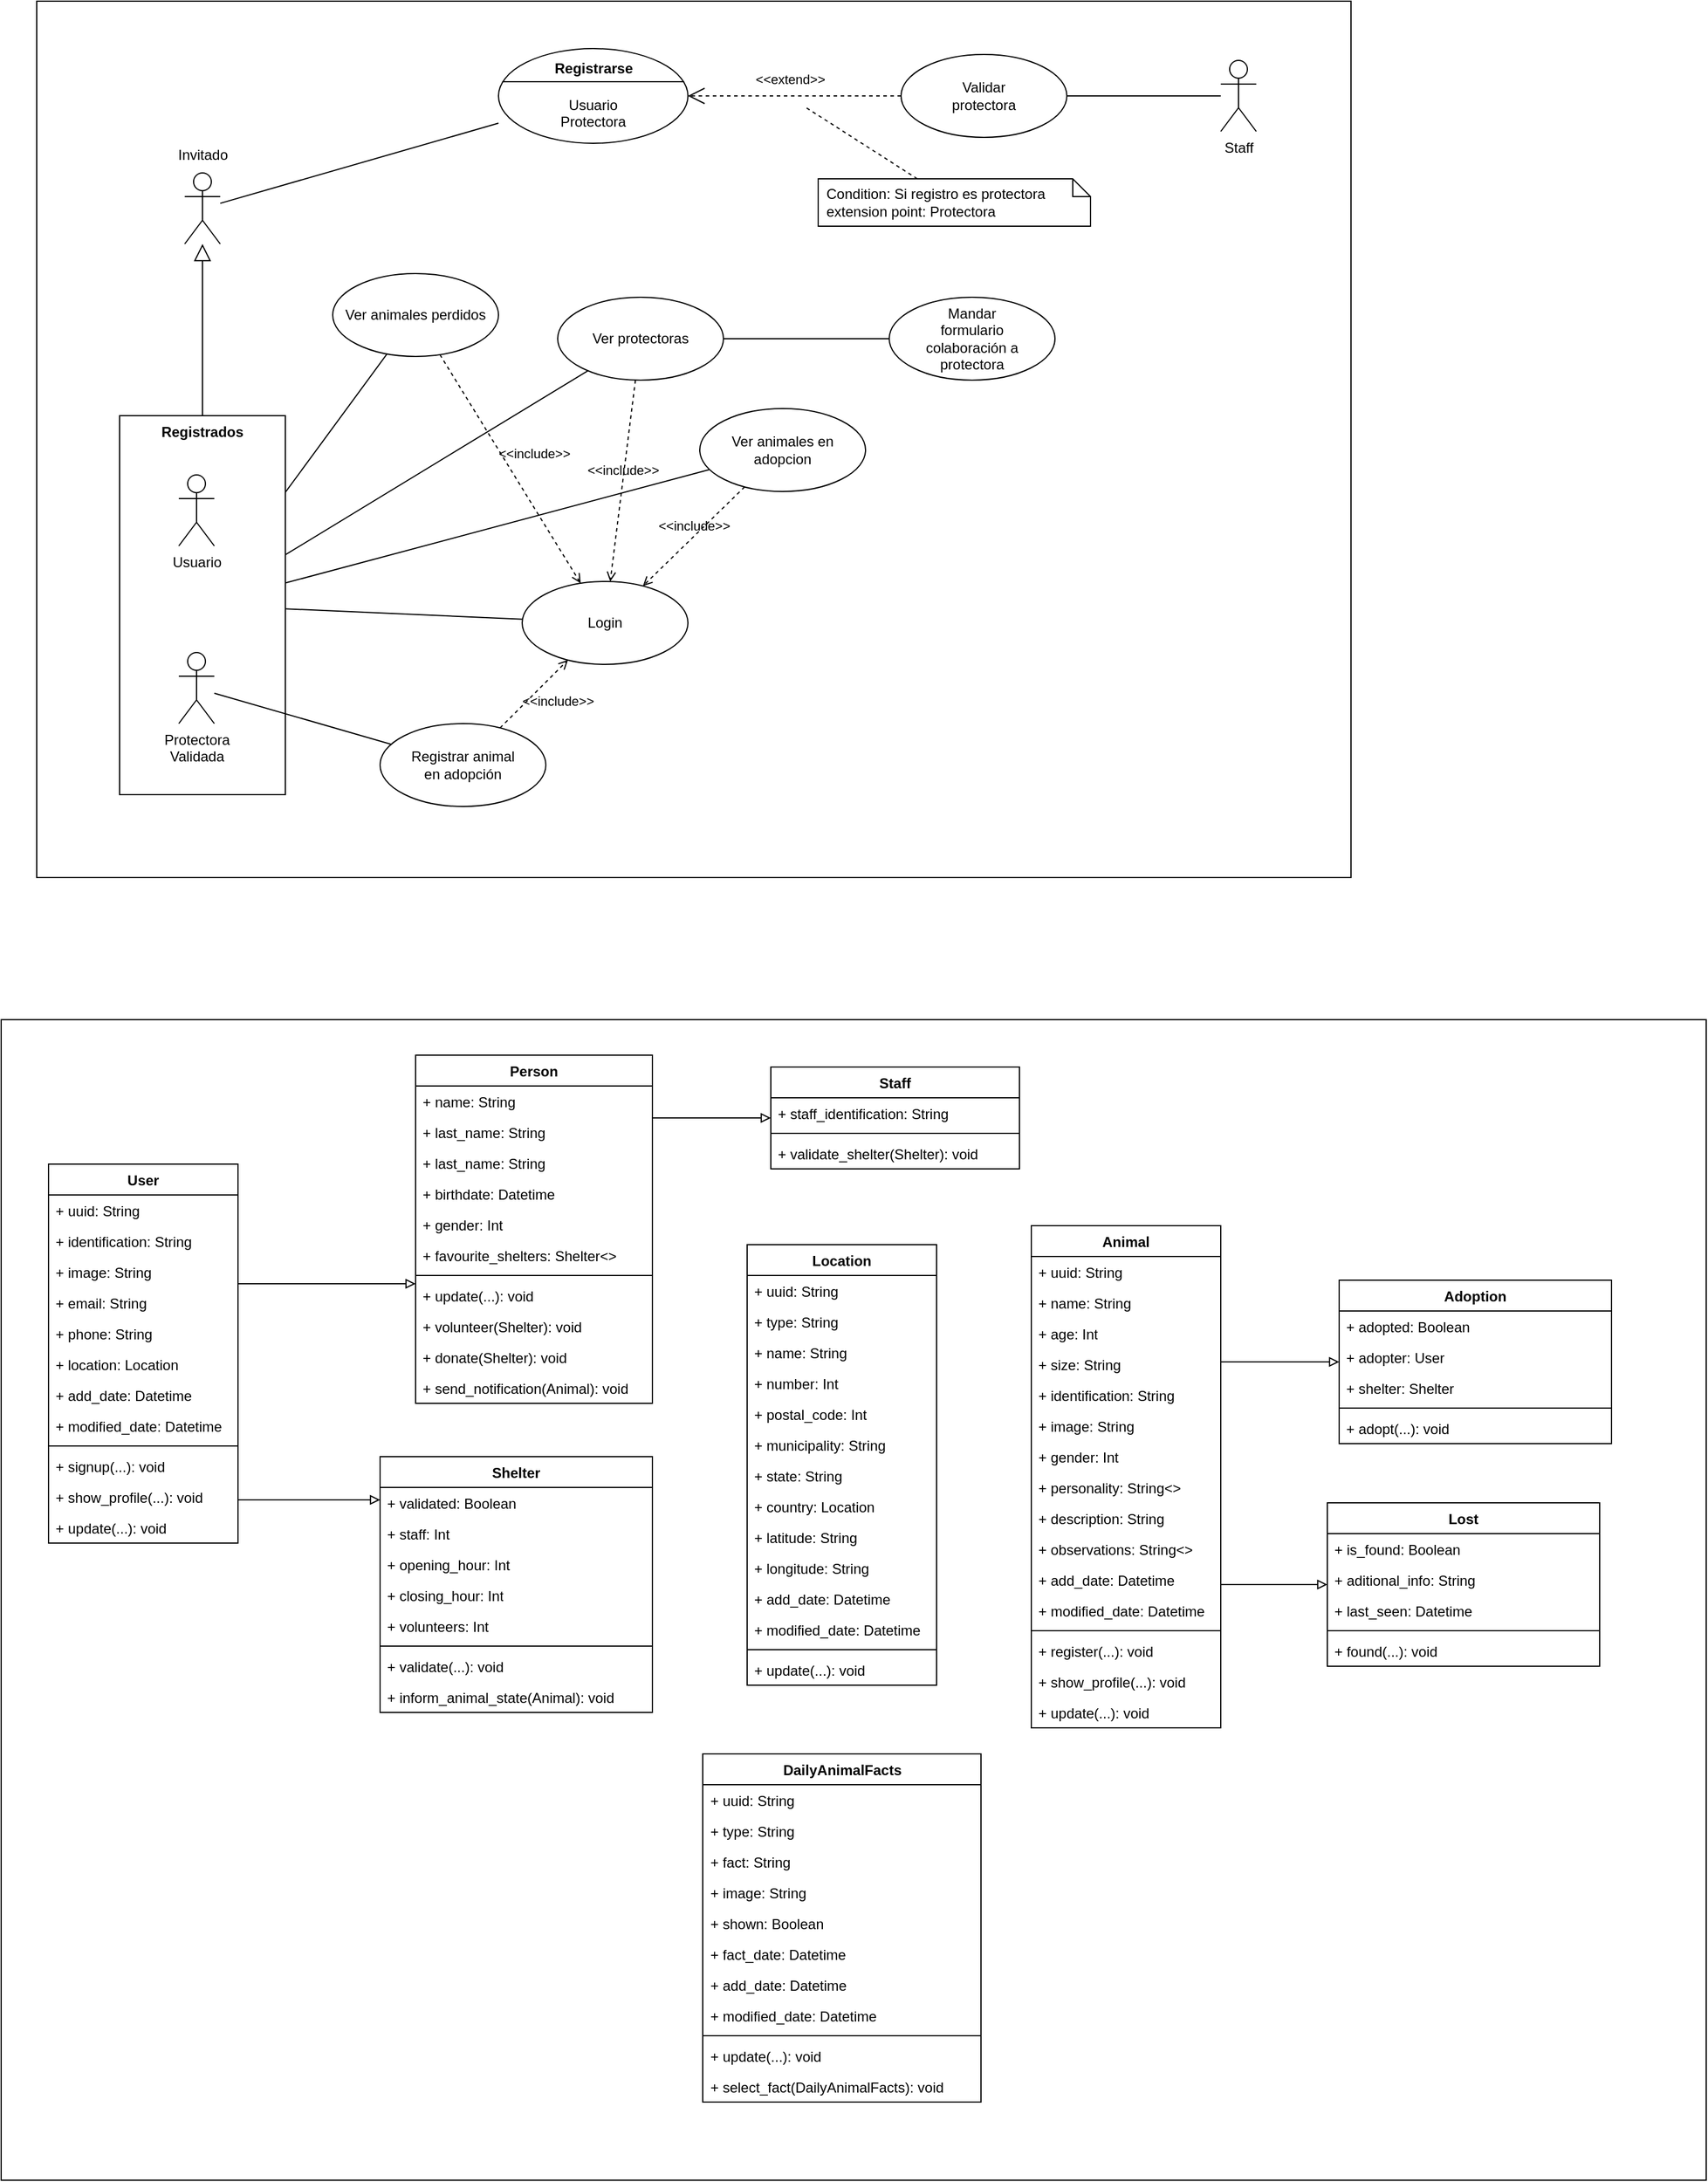 <mxfile version="24.0.0" type="device">
  <diagram name="Página-1" id="proA-QGNsvPLXwBLb34n">
    <mxGraphModel dx="3673" dy="2016" grid="1" gridSize="10" guides="1" tooltips="1" connect="1" arrows="1" fold="1" page="1" pageScale="1" pageWidth="827" pageHeight="1169" math="0" shadow="0">
      <root>
        <mxCell id="0" />
        <mxCell id="1" parent="0" />
        <mxCell id="-mkWGCg5FikNrqZLHXa9-4" value="" style="rounded=0;whiteSpace=wrap;html=1;" vertex="1" parent="1">
          <mxGeometry x="50" y="910" width="1440" height="980" as="geometry" />
        </mxCell>
        <mxCell id="-mkWGCg5FikNrqZLHXa9-1" value="" style="rounded=0;whiteSpace=wrap;html=1;" vertex="1" parent="1">
          <mxGeometry x="80" y="50" width="1110" height="740" as="geometry" />
        </mxCell>
        <mxCell id="r2QPJSlHGdGXuVaun9jG-79" value="" style="group" parent="1" vertex="1" connectable="0">
          <mxGeometry x="150" y="400" width="140" height="320" as="geometry" />
        </mxCell>
        <mxCell id="r2QPJSlHGdGXuVaun9jG-77" value="Registrados" style="shape=rect;html=1;verticalAlign=top;fontStyle=1;whiteSpace=wrap;align=center;" parent="r2QPJSlHGdGXuVaun9jG-79" vertex="1">
          <mxGeometry width="140" height="320" as="geometry" />
        </mxCell>
        <mxCell id="r2QPJSlHGdGXuVaun9jG-1" value="Usuario" style="shape=umlActor;verticalLabelPosition=bottom;verticalAlign=top;html=1;outlineConnect=0;" parent="r2QPJSlHGdGXuVaun9jG-79" vertex="1">
          <mxGeometry x="50" y="50" width="30" height="60" as="geometry" />
        </mxCell>
        <mxCell id="r2QPJSlHGdGXuVaun9jG-3" value="Protectora&lt;br&gt;Validada" style="shape=umlActor;verticalLabelPosition=bottom;verticalAlign=top;html=1;outlineConnect=0;" parent="r2QPJSlHGdGXuVaun9jG-79" vertex="1">
          <mxGeometry x="50" y="200" width="30" height="60" as="geometry" />
        </mxCell>
        <mxCell id="r2QPJSlHGdGXuVaun9jG-29" value="" style="edgeStyle=none;html=1;endArrow=none;verticalAlign=bottom;rounded=0;" parent="1" source="r2QPJSlHGdGXuVaun9jG-77" target="r2QPJSlHGdGXuVaun9jG-27" edge="1">
          <mxGeometry width="160" relative="1" as="geometry">
            <mxPoint x="210" y="300" as="sourcePoint" />
            <mxPoint x="370" y="300" as="targetPoint" />
          </mxGeometry>
        </mxCell>
        <mxCell id="r2QPJSlHGdGXuVaun9jG-44" value="Registrar animal &lt;br&gt;en adopción" style="ellipse;whiteSpace=wrap;html=1;" parent="1" vertex="1">
          <mxGeometry x="370" y="660" width="140" height="70" as="geometry" />
        </mxCell>
        <mxCell id="r2QPJSlHGdGXuVaun9jG-45" value="" style="edgeStyle=none;html=1;endArrow=none;verticalAlign=bottom;rounded=0;" parent="1" source="r2QPJSlHGdGXuVaun9jG-3" target="r2QPJSlHGdGXuVaun9jG-44" edge="1">
          <mxGeometry width="160" relative="1" as="geometry">
            <mxPoint x="190" y="810" as="sourcePoint" />
            <mxPoint x="350" y="810" as="targetPoint" />
          </mxGeometry>
        </mxCell>
        <mxCell id="r2QPJSlHGdGXuVaun9jG-51" value="Condition: Si registro es protectora&#xa;extension point: Protectora" style="shape=note;size=15;spacingLeft=5;align=left;whiteSpace=wrap;" parent="1" vertex="1">
          <mxGeometry x="740" y="200" width="230" height="40" as="geometry" />
        </mxCell>
        <mxCell id="r2QPJSlHGdGXuVaun9jG-52" value="&amp;lt;&amp;lt;extend&amp;gt;&amp;gt;" style="align=right;html=1;verticalAlign=bottom;rounded=0;labelBackgroundColor=none;endArrow=open;endSize=12;dashed=1;" parent="1" source="r2QPJSlHGdGXuVaun9jG-18" target="r2QPJSlHGdGXuVaun9jG-54" edge="1">
          <mxGeometry x="-0.294" y="-5" relative="1" as="geometry">
            <mxPoint x="600.0" y="445" as="targetPoint" />
            <mxPoint x="890" y="260" as="sourcePoint" />
            <mxPoint as="offset" />
          </mxGeometry>
        </mxCell>
        <mxCell id="r2QPJSlHGdGXuVaun9jG-53" value="" style="edgeStyle=none;html=1;endArrow=none;rounded=0;labelBackgroundColor=none;dashed=1;" parent="1" source="r2QPJSlHGdGXuVaun9jG-51" edge="1">
          <mxGeometry relative="1" as="geometry">
            <mxPoint x="730" y="140" as="targetPoint" />
            <mxPoint x="895" y="390" as="sourcePoint" />
          </mxGeometry>
        </mxCell>
        <mxCell id="r2QPJSlHGdGXuVaun9jG-54" value="&lt;br&gt;&lt;br&gt;Usuario&lt;br&gt;Protectora" style="html=1;shape=mxgraph.sysml.useCaseExtPt;whiteSpace=wrap;align=center;" parent="1" vertex="1">
          <mxGeometry x="470" y="90" width="160" height="80" as="geometry" />
        </mxCell>
        <mxCell id="r2QPJSlHGdGXuVaun9jG-55" value="Registrarse" style="resizable=0;html=1;verticalAlign=middle;align=center;labelBackgroundColor=none;fontStyle=1;" parent="r2QPJSlHGdGXuVaun9jG-54" connectable="0" vertex="1">
          <mxGeometry x="80" y="17" as="geometry" />
        </mxCell>
        <mxCell id="r2QPJSlHGdGXuVaun9jG-63" value="Login" style="ellipse;whiteSpace=wrap;html=1;" parent="1" vertex="1">
          <mxGeometry x="490" y="540" width="140" height="70" as="geometry" />
        </mxCell>
        <mxCell id="r2QPJSlHGdGXuVaun9jG-64" value="&amp;lt;&amp;lt;include&amp;gt;&amp;gt;" style="edgeStyle=none;html=1;endArrow=open;verticalAlign=bottom;dashed=1;labelBackgroundColor=none;rounded=0;" parent="1" source="r2QPJSlHGdGXuVaun9jG-27" target="r2QPJSlHGdGXuVaun9jG-63" edge="1">
          <mxGeometry x="0.055" y="20" width="160" relative="1" as="geometry">
            <mxPoint x="1030" y="350" as="sourcePoint" />
            <mxPoint x="1190" y="350" as="targetPoint" />
            <mxPoint y="1" as="offset" />
          </mxGeometry>
        </mxCell>
        <mxCell id="r2QPJSlHGdGXuVaun9jG-67" value="" style="edgeStyle=none;html=1;endArrow=none;verticalAlign=bottom;rounded=0;" parent="1" source="r2QPJSlHGdGXuVaun9jG-77" target="r2QPJSlHGdGXuVaun9jG-63" edge="1">
          <mxGeometry width="160" relative="1" as="geometry">
            <mxPoint x="820" y="450" as="sourcePoint" />
            <mxPoint x="980" y="450" as="targetPoint" />
          </mxGeometry>
        </mxCell>
        <mxCell id="r2QPJSlHGdGXuVaun9jG-69" value="&amp;lt;&amp;lt;include&amp;gt;&amp;gt;" style="edgeStyle=none;html=1;endArrow=open;verticalAlign=bottom;dashed=1;labelBackgroundColor=none;rounded=0;" parent="1" source="r2QPJSlHGdGXuVaun9jG-44" target="r2QPJSlHGdGXuVaun9jG-63" edge="1">
          <mxGeometry x="0.087" y="-25" width="160" relative="1" as="geometry">
            <mxPoint x="260" y="910" as="sourcePoint" />
            <mxPoint x="420" y="910" as="targetPoint" />
            <mxPoint as="offset" />
          </mxGeometry>
        </mxCell>
        <mxCell id="r2QPJSlHGdGXuVaun9jG-70" value="" style="group" parent="1" vertex="1" connectable="0">
          <mxGeometry x="810" y="95" width="300" height="70" as="geometry" />
        </mxCell>
        <mxCell id="r2QPJSlHGdGXuVaun9jG-15" value="Staff" style="shape=umlActor;verticalLabelPosition=bottom;verticalAlign=top;html=1;outlineConnect=0;" parent="r2QPJSlHGdGXuVaun9jG-70" vertex="1">
          <mxGeometry x="270" y="5" width="30" height="60" as="geometry" />
        </mxCell>
        <mxCell id="r2QPJSlHGdGXuVaun9jG-18" value="Validar&lt;br&gt;protectora" style="ellipse;whiteSpace=wrap;html=1;" parent="r2QPJSlHGdGXuVaun9jG-70" vertex="1">
          <mxGeometry width="140" height="70" as="geometry" />
        </mxCell>
        <mxCell id="r2QPJSlHGdGXuVaun9jG-22" value="" style="edgeStyle=none;html=1;endArrow=none;verticalAlign=bottom;rounded=0;" parent="r2QPJSlHGdGXuVaun9jG-70" source="r2QPJSlHGdGXuVaun9jG-18" target="r2QPJSlHGdGXuVaun9jG-15" edge="1">
          <mxGeometry width="160" relative="1" as="geometry">
            <mxPoint x="30" y="-45" as="sourcePoint" />
            <mxPoint x="190" y="-45" as="targetPoint" />
          </mxGeometry>
        </mxCell>
        <mxCell id="r2QPJSlHGdGXuVaun9jG-72" value="" style="edgeStyle=none;html=1;endArrow=none;verticalAlign=bottom;rounded=0;" parent="1" source="r2QPJSlHGdGXuVaun9jG-71" target="r2QPJSlHGdGXuVaun9jG-54" edge="1">
          <mxGeometry width="160" relative="1" as="geometry">
            <mxPoint x="260" y="120" as="sourcePoint" />
            <mxPoint x="260" y="250" as="targetPoint" />
          </mxGeometry>
        </mxCell>
        <mxCell id="r2QPJSlHGdGXuVaun9jG-80" value="" style="edgeStyle=none;html=1;endArrow=block;endFill=0;endSize=12;verticalAlign=bottom;rounded=0;" parent="1" source="r2QPJSlHGdGXuVaun9jG-77" target="r2QPJSlHGdGXuVaun9jG-71" edge="1">
          <mxGeometry width="160" relative="1" as="geometry">
            <mxPoint x="190" y="320" as="sourcePoint" />
            <mxPoint x="350" y="320" as="targetPoint" />
          </mxGeometry>
        </mxCell>
        <mxCell id="r2QPJSlHGdGXuVaun9jG-82" value="" style="group" parent="1" vertex="1" connectable="0">
          <mxGeometry x="185" y="165" width="70" height="90" as="geometry" />
        </mxCell>
        <mxCell id="r2QPJSlHGdGXuVaun9jG-71" value="" style="shape=umlActor;html=1;verticalLabelPosition=bottom;verticalAlign=top;align=center;" parent="r2QPJSlHGdGXuVaun9jG-82" vertex="1">
          <mxGeometry x="20" y="30" width="30" height="60" as="geometry" />
        </mxCell>
        <mxCell id="r2QPJSlHGdGXuVaun9jG-81" value="Invitado" style="text;html=1;align=center;verticalAlign=middle;resizable=0;points=[];autosize=1;strokeColor=none;fillColor=none;" parent="r2QPJSlHGdGXuVaun9jG-82" vertex="1">
          <mxGeometry width="70" height="30" as="geometry" />
        </mxCell>
        <mxCell id="yjdjMbSX4ZFnnPkQLSjd-1" value="User" style="swimlane;fontStyle=1;align=center;verticalAlign=top;childLayout=stackLayout;horizontal=1;startSize=26;horizontalStack=0;resizeParent=1;resizeParentMax=0;resizeLast=0;collapsible=1;marginBottom=0;whiteSpace=wrap;html=1;" parent="1" vertex="1">
          <mxGeometry x="90" y="1032" width="160" height="320" as="geometry" />
        </mxCell>
        <mxCell id="yjdjMbSX4ZFnnPkQLSjd-83" value="+ uuid: String" style="text;strokeColor=none;fillColor=none;align=left;verticalAlign=top;spacingLeft=4;spacingRight=4;overflow=hidden;rotatable=0;points=[[0,0.5],[1,0.5]];portConstraint=eastwest;whiteSpace=wrap;html=1;" parent="yjdjMbSX4ZFnnPkQLSjd-1" vertex="1">
          <mxGeometry y="26" width="160" height="26" as="geometry" />
        </mxCell>
        <mxCell id="yjdjMbSX4ZFnnPkQLSjd-30" value="+ identification: String" style="text;strokeColor=none;fillColor=none;align=left;verticalAlign=top;spacingLeft=4;spacingRight=4;overflow=hidden;rotatable=0;points=[[0,0.5],[1,0.5]];portConstraint=eastwest;whiteSpace=wrap;html=1;" parent="yjdjMbSX4ZFnnPkQLSjd-1" vertex="1">
          <mxGeometry y="52" width="160" height="26" as="geometry" />
        </mxCell>
        <mxCell id="yjdjMbSX4ZFnnPkQLSjd-31" value="+ image: String" style="text;strokeColor=none;fillColor=none;align=left;verticalAlign=top;spacingLeft=4;spacingRight=4;overflow=hidden;rotatable=0;points=[[0,0.5],[1,0.5]];portConstraint=eastwest;whiteSpace=wrap;html=1;" parent="yjdjMbSX4ZFnnPkQLSjd-1" vertex="1">
          <mxGeometry y="78" width="160" height="26" as="geometry" />
        </mxCell>
        <mxCell id="yjdjMbSX4ZFnnPkQLSjd-12" value="+ email: String" style="text;strokeColor=none;fillColor=none;align=left;verticalAlign=top;spacingLeft=4;spacingRight=4;overflow=hidden;rotatable=0;points=[[0,0.5],[1,0.5]];portConstraint=eastwest;whiteSpace=wrap;html=1;" parent="yjdjMbSX4ZFnnPkQLSjd-1" vertex="1">
          <mxGeometry y="104" width="160" height="26" as="geometry" />
        </mxCell>
        <mxCell id="yjdjMbSX4ZFnnPkQLSjd-14" value="+ phone: String" style="text;strokeColor=none;fillColor=none;align=left;verticalAlign=top;spacingLeft=4;spacingRight=4;overflow=hidden;rotatable=0;points=[[0,0.5],[1,0.5]];portConstraint=eastwest;whiteSpace=wrap;html=1;" parent="yjdjMbSX4ZFnnPkQLSjd-1" vertex="1">
          <mxGeometry y="130" width="160" height="26" as="geometry" />
        </mxCell>
        <mxCell id="yjdjMbSX4ZFnnPkQLSjd-66" value="+ location: Location" style="text;strokeColor=none;fillColor=none;align=left;verticalAlign=top;spacingLeft=4;spacingRight=4;overflow=hidden;rotatable=0;points=[[0,0.5],[1,0.5]];portConstraint=eastwest;whiteSpace=wrap;html=1;" parent="yjdjMbSX4ZFnnPkQLSjd-1" vertex="1">
          <mxGeometry y="156" width="160" height="26" as="geometry" />
        </mxCell>
        <mxCell id="yjdjMbSX4ZFnnPkQLSjd-2" value="+ add_date: Datetime" style="text;strokeColor=none;fillColor=none;align=left;verticalAlign=top;spacingLeft=4;spacingRight=4;overflow=hidden;rotatable=0;points=[[0,0.5],[1,0.5]];portConstraint=eastwest;whiteSpace=wrap;html=1;" parent="yjdjMbSX4ZFnnPkQLSjd-1" vertex="1">
          <mxGeometry y="182" width="160" height="26" as="geometry" />
        </mxCell>
        <mxCell id="yjdjMbSX4ZFnnPkQLSjd-9" value="+ modified_date: Datetime" style="text;strokeColor=none;fillColor=none;align=left;verticalAlign=top;spacingLeft=4;spacingRight=4;overflow=hidden;rotatable=0;points=[[0,0.5],[1,0.5]];portConstraint=eastwest;whiteSpace=wrap;html=1;" parent="yjdjMbSX4ZFnnPkQLSjd-1" vertex="1">
          <mxGeometry y="208" width="160" height="26" as="geometry" />
        </mxCell>
        <mxCell id="yjdjMbSX4ZFnnPkQLSjd-3" value="" style="line;strokeWidth=1;fillColor=none;align=left;verticalAlign=middle;spacingTop=-1;spacingLeft=3;spacingRight=3;rotatable=0;labelPosition=right;points=[];portConstraint=eastwest;strokeColor=inherit;" parent="yjdjMbSX4ZFnnPkQLSjd-1" vertex="1">
          <mxGeometry y="234" width="160" height="8" as="geometry" />
        </mxCell>
        <mxCell id="yjdjMbSX4ZFnnPkQLSjd-16" value="+ signup(...): void" style="text;strokeColor=none;fillColor=none;align=left;verticalAlign=top;spacingLeft=4;spacingRight=4;overflow=hidden;rotatable=0;points=[[0,0.5],[1,0.5]];portConstraint=eastwest;whiteSpace=wrap;html=1;" parent="yjdjMbSX4ZFnnPkQLSjd-1" vertex="1">
          <mxGeometry y="242" width="160" height="26" as="geometry" />
        </mxCell>
        <mxCell id="1jqFSsyN733K43xdy-4M-55" value="+ show_profile(...): void" style="text;strokeColor=none;fillColor=none;align=left;verticalAlign=top;spacingLeft=4;spacingRight=4;overflow=hidden;rotatable=0;points=[[0,0.5],[1,0.5]];portConstraint=eastwest;whiteSpace=wrap;html=1;" parent="yjdjMbSX4ZFnnPkQLSjd-1" vertex="1">
          <mxGeometry y="268" width="160" height="26" as="geometry" />
        </mxCell>
        <mxCell id="yjdjMbSX4ZFnnPkQLSjd-4" value="+ update(...): void" style="text;strokeColor=none;fillColor=none;align=left;verticalAlign=top;spacingLeft=4;spacingRight=4;overflow=hidden;rotatable=0;points=[[0,0.5],[1,0.5]];portConstraint=eastwest;whiteSpace=wrap;html=1;" parent="yjdjMbSX4ZFnnPkQLSjd-1" vertex="1">
          <mxGeometry y="294" width="160" height="26" as="geometry" />
        </mxCell>
        <mxCell id="yjdjMbSX4ZFnnPkQLSjd-17" value="Shelter" style="swimlane;fontStyle=1;align=center;verticalAlign=top;childLayout=stackLayout;horizontal=1;startSize=26;horizontalStack=0;resizeParent=1;resizeParentMax=0;resizeLast=0;collapsible=1;marginBottom=0;whiteSpace=wrap;html=1;" parent="1" vertex="1">
          <mxGeometry x="370" y="1279" width="230" height="216" as="geometry" />
        </mxCell>
        <mxCell id="yjdjMbSX4ZFnnPkQLSjd-105" value="+ validated: Boolean" style="text;strokeColor=none;fillColor=none;align=left;verticalAlign=top;spacingLeft=4;spacingRight=4;overflow=hidden;rotatable=0;points=[[0,0.5],[1,0.5]];portConstraint=eastwest;whiteSpace=wrap;html=1;" parent="yjdjMbSX4ZFnnPkQLSjd-17" vertex="1">
          <mxGeometry y="26" width="230" height="26" as="geometry" />
        </mxCell>
        <mxCell id="yjdjMbSX4ZFnnPkQLSjd-108" value="+ staff: Int" style="text;strokeColor=none;fillColor=none;align=left;verticalAlign=top;spacingLeft=4;spacingRight=4;overflow=hidden;rotatable=0;points=[[0,0.5],[1,0.5]];portConstraint=eastwest;whiteSpace=wrap;html=1;" parent="yjdjMbSX4ZFnnPkQLSjd-17" vertex="1">
          <mxGeometry y="52" width="230" height="26" as="geometry" />
        </mxCell>
        <mxCell id="1jqFSsyN733K43xdy-4M-31" value="+ opening_hour: Int" style="text;strokeColor=none;fillColor=none;align=left;verticalAlign=top;spacingLeft=4;spacingRight=4;overflow=hidden;rotatable=0;points=[[0,0.5],[1,0.5]];portConstraint=eastwest;whiteSpace=wrap;html=1;" parent="yjdjMbSX4ZFnnPkQLSjd-17" vertex="1">
          <mxGeometry y="78" width="230" height="26" as="geometry" />
        </mxCell>
        <mxCell id="1jqFSsyN733K43xdy-4M-32" value="+ closing_hour: Int" style="text;strokeColor=none;fillColor=none;align=left;verticalAlign=top;spacingLeft=4;spacingRight=4;overflow=hidden;rotatable=0;points=[[0,0.5],[1,0.5]];portConstraint=eastwest;whiteSpace=wrap;html=1;" parent="yjdjMbSX4ZFnnPkQLSjd-17" vertex="1">
          <mxGeometry y="104" width="230" height="26" as="geometry" />
        </mxCell>
        <mxCell id="yjdjMbSX4ZFnnPkQLSjd-19" value="+ volunteers: Int" style="text;strokeColor=none;fillColor=none;align=left;verticalAlign=top;spacingLeft=4;spacingRight=4;overflow=hidden;rotatable=0;points=[[0,0.5],[1,0.5]];portConstraint=eastwest;whiteSpace=wrap;html=1;" parent="yjdjMbSX4ZFnnPkQLSjd-17" vertex="1">
          <mxGeometry y="130" width="230" height="26" as="geometry" />
        </mxCell>
        <mxCell id="yjdjMbSX4ZFnnPkQLSjd-26" value="" style="line;strokeWidth=1;fillColor=none;align=left;verticalAlign=middle;spacingTop=-1;spacingLeft=3;spacingRight=3;rotatable=0;labelPosition=right;points=[];portConstraint=eastwest;strokeColor=inherit;" parent="yjdjMbSX4ZFnnPkQLSjd-17" vertex="1">
          <mxGeometry y="156" width="230" height="8" as="geometry" />
        </mxCell>
        <mxCell id="yjdjMbSX4ZFnnPkQLSjd-27" value="+ validate(...): void" style="text;strokeColor=none;fillColor=none;align=left;verticalAlign=top;spacingLeft=4;spacingRight=4;overflow=hidden;rotatable=0;points=[[0,0.5],[1,0.5]];portConstraint=eastwest;whiteSpace=wrap;html=1;" parent="yjdjMbSX4ZFnnPkQLSjd-17" vertex="1">
          <mxGeometry y="164" width="230" height="26" as="geometry" />
        </mxCell>
        <mxCell id="yjdjMbSX4ZFnnPkQLSjd-110" value="+ inform_animal_state(Animal): void" style="text;strokeColor=none;fillColor=none;align=left;verticalAlign=top;spacingLeft=4;spacingRight=4;overflow=hidden;rotatable=0;points=[[0,0.5],[1,0.5]];portConstraint=eastwest;whiteSpace=wrap;html=1;" parent="yjdjMbSX4ZFnnPkQLSjd-17" vertex="1">
          <mxGeometry y="190" width="230" height="26" as="geometry" />
        </mxCell>
        <mxCell id="yjdjMbSX4ZFnnPkQLSjd-32" value="" style="endArrow=block;html=1;endFill=0;edgeStyle=elbowEdgeStyle;elbow=vertical;rounded=0;" parent="1" source="yjdjMbSX4ZFnnPkQLSjd-1" target="yjdjMbSX4ZFnnPkQLSjd-17" edge="1">
          <mxGeometry width="160" relative="1" as="geometry">
            <mxPoint x="270" y="1199.58" as="sourcePoint" />
            <mxPoint x="430" y="1199.58" as="targetPoint" />
          </mxGeometry>
        </mxCell>
        <mxCell id="yjdjMbSX4ZFnnPkQLSjd-33" value="Staff" style="swimlane;fontStyle=1;align=center;verticalAlign=top;childLayout=stackLayout;horizontal=1;startSize=26;horizontalStack=0;resizeParent=1;resizeParentMax=0;resizeLast=0;collapsible=1;marginBottom=0;whiteSpace=wrap;html=1;" parent="1" vertex="1">
          <mxGeometry x="700" y="950" width="210" height="86" as="geometry" />
        </mxCell>
        <mxCell id="yjdjMbSX4ZFnnPkQLSjd-35" value="+ staff_identification: String" style="text;strokeColor=none;fillColor=none;align=left;verticalAlign=top;spacingLeft=4;spacingRight=4;overflow=hidden;rotatable=0;points=[[0,0.5],[1,0.5]];portConstraint=eastwest;whiteSpace=wrap;html=1;" parent="yjdjMbSX4ZFnnPkQLSjd-33" vertex="1">
          <mxGeometry y="26" width="210" height="26" as="geometry" />
        </mxCell>
        <mxCell id="yjdjMbSX4ZFnnPkQLSjd-44" value="" style="line;strokeWidth=1;fillColor=none;align=left;verticalAlign=middle;spacingTop=-1;spacingLeft=3;spacingRight=3;rotatable=0;labelPosition=right;points=[];portConstraint=eastwest;strokeColor=inherit;" parent="yjdjMbSX4ZFnnPkQLSjd-33" vertex="1">
          <mxGeometry y="52" width="210" height="8" as="geometry" />
        </mxCell>
        <mxCell id="yjdjMbSX4ZFnnPkQLSjd-45" value="+ validate_shelter&lt;span style=&quot;background-color: initial;&quot;&gt;(Shelter): void&lt;/span&gt;" style="text;strokeColor=none;fillColor=none;align=left;verticalAlign=top;spacingLeft=4;spacingRight=4;overflow=hidden;rotatable=0;points=[[0,0.5],[1,0.5]];portConstraint=eastwest;whiteSpace=wrap;html=1;" parent="yjdjMbSX4ZFnnPkQLSjd-33" vertex="1">
          <mxGeometry y="60" width="210" height="26" as="geometry" />
        </mxCell>
        <mxCell id="yjdjMbSX4ZFnnPkQLSjd-48" value="Animal" style="swimlane;fontStyle=1;align=center;verticalAlign=top;childLayout=stackLayout;horizontal=1;startSize=26;horizontalStack=0;resizeParent=1;resizeParentMax=0;resizeLast=0;collapsible=1;marginBottom=0;whiteSpace=wrap;html=1;" parent="1" vertex="1">
          <mxGeometry x="920" y="1084" width="160" height="424" as="geometry" />
        </mxCell>
        <mxCell id="yjdjMbSX4ZFnnPkQLSjd-84" value="+ uuid: String" style="text;strokeColor=none;fillColor=none;align=left;verticalAlign=top;spacingLeft=4;spacingRight=4;overflow=hidden;rotatable=0;points=[[0,0.5],[1,0.5]];portConstraint=eastwest;whiteSpace=wrap;html=1;" parent="yjdjMbSX4ZFnnPkQLSjd-48" vertex="1">
          <mxGeometry y="26" width="160" height="26" as="geometry" />
        </mxCell>
        <mxCell id="yjdjMbSX4ZFnnPkQLSjd-49" value="+ name: String" style="text;strokeColor=none;fillColor=none;align=left;verticalAlign=top;spacingLeft=4;spacingRight=4;overflow=hidden;rotatable=0;points=[[0,0.5],[1,0.5]];portConstraint=eastwest;whiteSpace=wrap;html=1;" parent="yjdjMbSX4ZFnnPkQLSjd-48" vertex="1">
          <mxGeometry y="52" width="160" height="26" as="geometry" />
        </mxCell>
        <mxCell id="1jqFSsyN733K43xdy-4M-14" value="+ age: Int" style="text;strokeColor=none;fillColor=none;align=left;verticalAlign=top;spacingLeft=4;spacingRight=4;overflow=hidden;rotatable=0;points=[[0,0.5],[1,0.5]];portConstraint=eastwest;whiteSpace=wrap;html=1;" parent="yjdjMbSX4ZFnnPkQLSjd-48" vertex="1">
          <mxGeometry y="78" width="160" height="26" as="geometry" />
        </mxCell>
        <mxCell id="1jqFSsyN733K43xdy-4M-23" value="+ size: String" style="text;strokeColor=none;fillColor=none;align=left;verticalAlign=top;spacingLeft=4;spacingRight=4;overflow=hidden;rotatable=0;points=[[0,0.5],[1,0.5]];portConstraint=eastwest;whiteSpace=wrap;html=1;" parent="yjdjMbSX4ZFnnPkQLSjd-48" vertex="1">
          <mxGeometry y="104" width="160" height="26" as="geometry" />
        </mxCell>
        <mxCell id="yjdjMbSX4ZFnnPkQLSjd-51" value="+ identification: String" style="text;strokeColor=none;fillColor=none;align=left;verticalAlign=top;spacingLeft=4;spacingRight=4;overflow=hidden;rotatable=0;points=[[0,0.5],[1,0.5]];portConstraint=eastwest;whiteSpace=wrap;html=1;" parent="yjdjMbSX4ZFnnPkQLSjd-48" vertex="1">
          <mxGeometry y="130" width="160" height="26" as="geometry" />
        </mxCell>
        <mxCell id="yjdjMbSX4ZFnnPkQLSjd-52" value="+ image: String" style="text;strokeColor=none;fillColor=none;align=left;verticalAlign=top;spacingLeft=4;spacingRight=4;overflow=hidden;rotatable=0;points=[[0,0.5],[1,0.5]];portConstraint=eastwest;whiteSpace=wrap;html=1;" parent="yjdjMbSX4ZFnnPkQLSjd-48" vertex="1">
          <mxGeometry y="156" width="160" height="26" as="geometry" />
        </mxCell>
        <mxCell id="yjdjMbSX4ZFnnPkQLSjd-56" value="+ gender: Int" style="text;strokeColor=none;fillColor=none;align=left;verticalAlign=top;spacingLeft=4;spacingRight=4;overflow=hidden;rotatable=0;points=[[0,0.5],[1,0.5]];portConstraint=eastwest;whiteSpace=wrap;html=1;" parent="yjdjMbSX4ZFnnPkQLSjd-48" vertex="1">
          <mxGeometry y="182" width="160" height="26" as="geometry" />
        </mxCell>
        <mxCell id="1jqFSsyN733K43xdy-4M-2" value="+ personality: String&amp;lt;&amp;gt;" style="text;strokeColor=none;fillColor=none;align=left;verticalAlign=top;spacingLeft=4;spacingRight=4;overflow=hidden;rotatable=0;points=[[0,0.5],[1,0.5]];portConstraint=eastwest;whiteSpace=wrap;html=1;" parent="yjdjMbSX4ZFnnPkQLSjd-48" vertex="1">
          <mxGeometry y="208" width="160" height="26" as="geometry" />
        </mxCell>
        <mxCell id="1jqFSsyN733K43xdy-4M-25" value="+ description: String" style="text;strokeColor=none;fillColor=none;align=left;verticalAlign=top;spacingLeft=4;spacingRight=4;overflow=hidden;rotatable=0;points=[[0,0.5],[1,0.5]];portConstraint=eastwest;whiteSpace=wrap;html=1;" parent="yjdjMbSX4ZFnnPkQLSjd-48" vertex="1">
          <mxGeometry y="234" width="160" height="26" as="geometry" />
        </mxCell>
        <mxCell id="1jqFSsyN733K43xdy-4M-3" value="+ observations: String&amp;lt;&amp;gt;" style="text;strokeColor=none;fillColor=none;align=left;verticalAlign=top;spacingLeft=4;spacingRight=4;overflow=hidden;rotatable=0;points=[[0,0.5],[1,0.5]];portConstraint=eastwest;whiteSpace=wrap;html=1;" parent="yjdjMbSX4ZFnnPkQLSjd-48" vertex="1">
          <mxGeometry y="260" width="160" height="26" as="geometry" />
        </mxCell>
        <mxCell id="yjdjMbSX4ZFnnPkQLSjd-57" value="+ add_date: Datetime" style="text;strokeColor=none;fillColor=none;align=left;verticalAlign=top;spacingLeft=4;spacingRight=4;overflow=hidden;rotatable=0;points=[[0,0.5],[1,0.5]];portConstraint=eastwest;whiteSpace=wrap;html=1;" parent="yjdjMbSX4ZFnnPkQLSjd-48" vertex="1">
          <mxGeometry y="286" width="160" height="26" as="geometry" />
        </mxCell>
        <mxCell id="yjdjMbSX4ZFnnPkQLSjd-58" value="+ modified_date: Datetime" style="text;strokeColor=none;fillColor=none;align=left;verticalAlign=top;spacingLeft=4;spacingRight=4;overflow=hidden;rotatable=0;points=[[0,0.5],[1,0.5]];portConstraint=eastwest;whiteSpace=wrap;html=1;" parent="yjdjMbSX4ZFnnPkQLSjd-48" vertex="1">
          <mxGeometry y="312" width="160" height="26" as="geometry" />
        </mxCell>
        <mxCell id="yjdjMbSX4ZFnnPkQLSjd-59" value="" style="line;strokeWidth=1;fillColor=none;align=left;verticalAlign=middle;spacingTop=-1;spacingLeft=3;spacingRight=3;rotatable=0;labelPosition=right;points=[];portConstraint=eastwest;strokeColor=inherit;" parent="yjdjMbSX4ZFnnPkQLSjd-48" vertex="1">
          <mxGeometry y="338" width="160" height="8" as="geometry" />
        </mxCell>
        <mxCell id="yjdjMbSX4ZFnnPkQLSjd-61" value="+ register(...): void" style="text;strokeColor=none;fillColor=none;align=left;verticalAlign=top;spacingLeft=4;spacingRight=4;overflow=hidden;rotatable=0;points=[[0,0.5],[1,0.5]];portConstraint=eastwest;whiteSpace=wrap;html=1;" parent="yjdjMbSX4ZFnnPkQLSjd-48" vertex="1">
          <mxGeometry y="346" width="160" height="26" as="geometry" />
        </mxCell>
        <mxCell id="1jqFSsyN733K43xdy-4M-56" value="+ show_profile(...): void" style="text;strokeColor=none;fillColor=none;align=left;verticalAlign=top;spacingLeft=4;spacingRight=4;overflow=hidden;rotatable=0;points=[[0,0.5],[1,0.5]];portConstraint=eastwest;whiteSpace=wrap;html=1;" parent="yjdjMbSX4ZFnnPkQLSjd-48" vertex="1">
          <mxGeometry y="372" width="160" height="26" as="geometry" />
        </mxCell>
        <mxCell id="1jqFSsyN733K43xdy-4M-27" value="+ update(...): void" style="text;strokeColor=none;fillColor=none;align=left;verticalAlign=top;spacingLeft=4;spacingRight=4;overflow=hidden;rotatable=0;points=[[0,0.5],[1,0.5]];portConstraint=eastwest;whiteSpace=wrap;html=1;" parent="yjdjMbSX4ZFnnPkQLSjd-48" vertex="1">
          <mxGeometry y="398" width="160" height="26" as="geometry" />
        </mxCell>
        <mxCell id="yjdjMbSX4ZFnnPkQLSjd-67" value="Location" style="swimlane;fontStyle=1;align=center;verticalAlign=top;childLayout=stackLayout;horizontal=1;startSize=26;horizontalStack=0;resizeParent=1;resizeParentMax=0;resizeLast=0;collapsible=1;marginBottom=0;whiteSpace=wrap;html=1;" parent="1" vertex="1">
          <mxGeometry x="680" y="1100" width="160" height="372" as="geometry" />
        </mxCell>
        <mxCell id="yjdjMbSX4ZFnnPkQLSjd-82" value="+ uuid: String" style="text;strokeColor=none;fillColor=none;align=left;verticalAlign=top;spacingLeft=4;spacingRight=4;overflow=hidden;rotatable=0;points=[[0,0.5],[1,0.5]];portConstraint=eastwest;whiteSpace=wrap;html=1;" parent="yjdjMbSX4ZFnnPkQLSjd-67" vertex="1">
          <mxGeometry y="26" width="160" height="26" as="geometry" />
        </mxCell>
        <mxCell id="yjdjMbSX4ZFnnPkQLSjd-68" value="+ type: String" style="text;strokeColor=none;fillColor=none;align=left;verticalAlign=top;spacingLeft=4;spacingRight=4;overflow=hidden;rotatable=0;points=[[0,0.5],[1,0.5]];portConstraint=eastwest;whiteSpace=wrap;html=1;" parent="yjdjMbSX4ZFnnPkQLSjd-67" vertex="1">
          <mxGeometry y="52" width="160" height="26" as="geometry" />
        </mxCell>
        <mxCell id="yjdjMbSX4ZFnnPkQLSjd-69" value="+ name: String" style="text;strokeColor=none;fillColor=none;align=left;verticalAlign=top;spacingLeft=4;spacingRight=4;overflow=hidden;rotatable=0;points=[[0,0.5],[1,0.5]];portConstraint=eastwest;whiteSpace=wrap;html=1;" parent="yjdjMbSX4ZFnnPkQLSjd-67" vertex="1">
          <mxGeometry y="78" width="160" height="26" as="geometry" />
        </mxCell>
        <mxCell id="yjdjMbSX4ZFnnPkQLSjd-70" value="+ number: Int" style="text;strokeColor=none;fillColor=none;align=left;verticalAlign=top;spacingLeft=4;spacingRight=4;overflow=hidden;rotatable=0;points=[[0,0.5],[1,0.5]];portConstraint=eastwest;whiteSpace=wrap;html=1;" parent="yjdjMbSX4ZFnnPkQLSjd-67" vertex="1">
          <mxGeometry y="104" width="160" height="26" as="geometry" />
        </mxCell>
        <mxCell id="yjdjMbSX4ZFnnPkQLSjd-71" value="+ postal_code: Int" style="text;strokeColor=none;fillColor=none;align=left;verticalAlign=top;spacingLeft=4;spacingRight=4;overflow=hidden;rotatable=0;points=[[0,0.5],[1,0.5]];portConstraint=eastwest;whiteSpace=wrap;html=1;" parent="yjdjMbSX4ZFnnPkQLSjd-67" vertex="1">
          <mxGeometry y="130" width="160" height="26" as="geometry" />
        </mxCell>
        <mxCell id="yjdjMbSX4ZFnnPkQLSjd-72" value="+&amp;nbsp;municipality&lt;span style=&quot;background-color: initial;&quot;&gt;: String&lt;/span&gt;" style="text;strokeColor=none;fillColor=none;align=left;verticalAlign=top;spacingLeft=4;spacingRight=4;overflow=hidden;rotatable=0;points=[[0,0.5],[1,0.5]];portConstraint=eastwest;whiteSpace=wrap;html=1;" parent="yjdjMbSX4ZFnnPkQLSjd-67" vertex="1">
          <mxGeometry y="156" width="160" height="26" as="geometry" />
        </mxCell>
        <mxCell id="yjdjMbSX4ZFnnPkQLSjd-73" value="+ state: String" style="text;strokeColor=none;fillColor=none;align=left;verticalAlign=top;spacingLeft=4;spacingRight=4;overflow=hidden;rotatable=0;points=[[0,0.5],[1,0.5]];portConstraint=eastwest;whiteSpace=wrap;html=1;" parent="yjdjMbSX4ZFnnPkQLSjd-67" vertex="1">
          <mxGeometry y="182" width="160" height="26" as="geometry" />
        </mxCell>
        <mxCell id="yjdjMbSX4ZFnnPkQLSjd-74" value="+ country: Location" style="text;strokeColor=none;fillColor=none;align=left;verticalAlign=top;spacingLeft=4;spacingRight=4;overflow=hidden;rotatable=0;points=[[0,0.5],[1,0.5]];portConstraint=eastwest;whiteSpace=wrap;html=1;" parent="yjdjMbSX4ZFnnPkQLSjd-67" vertex="1">
          <mxGeometry y="208" width="160" height="26" as="geometry" />
        </mxCell>
        <mxCell id="yjdjMbSX4ZFnnPkQLSjd-112" value="+ latitude: String" style="text;strokeColor=none;fillColor=none;align=left;verticalAlign=top;spacingLeft=4;spacingRight=4;overflow=hidden;rotatable=0;points=[[0,0.5],[1,0.5]];portConstraint=eastwest;whiteSpace=wrap;html=1;" parent="yjdjMbSX4ZFnnPkQLSjd-67" vertex="1">
          <mxGeometry y="234" width="160" height="26" as="geometry" />
        </mxCell>
        <mxCell id="yjdjMbSX4ZFnnPkQLSjd-111" value="+ longitude: String" style="text;strokeColor=none;fillColor=none;align=left;verticalAlign=top;spacingLeft=4;spacingRight=4;overflow=hidden;rotatable=0;points=[[0,0.5],[1,0.5]];portConstraint=eastwest;whiteSpace=wrap;html=1;" parent="yjdjMbSX4ZFnnPkQLSjd-67" vertex="1">
          <mxGeometry y="260" width="160" height="26" as="geometry" />
        </mxCell>
        <mxCell id="yjdjMbSX4ZFnnPkQLSjd-77" value="+ add_date: Datetime" style="text;strokeColor=none;fillColor=none;align=left;verticalAlign=top;spacingLeft=4;spacingRight=4;overflow=hidden;rotatable=0;points=[[0,0.5],[1,0.5]];portConstraint=eastwest;whiteSpace=wrap;html=1;" parent="yjdjMbSX4ZFnnPkQLSjd-67" vertex="1">
          <mxGeometry y="286" width="160" height="26" as="geometry" />
        </mxCell>
        <mxCell id="yjdjMbSX4ZFnnPkQLSjd-78" value="+ modified_date: Datetime" style="text;strokeColor=none;fillColor=none;align=left;verticalAlign=top;spacingLeft=4;spacingRight=4;overflow=hidden;rotatable=0;points=[[0,0.5],[1,0.5]];portConstraint=eastwest;whiteSpace=wrap;html=1;" parent="yjdjMbSX4ZFnnPkQLSjd-67" vertex="1">
          <mxGeometry y="312" width="160" height="26" as="geometry" />
        </mxCell>
        <mxCell id="yjdjMbSX4ZFnnPkQLSjd-79" value="" style="line;strokeWidth=1;fillColor=none;align=left;verticalAlign=middle;spacingTop=-1;spacingLeft=3;spacingRight=3;rotatable=0;labelPosition=right;points=[];portConstraint=eastwest;strokeColor=inherit;" parent="yjdjMbSX4ZFnnPkQLSjd-67" vertex="1">
          <mxGeometry y="338" width="160" height="8" as="geometry" />
        </mxCell>
        <mxCell id="yjdjMbSX4ZFnnPkQLSjd-81" value="+ update(...): void" style="text;strokeColor=none;fillColor=none;align=left;verticalAlign=top;spacingLeft=4;spacingRight=4;overflow=hidden;rotatable=0;points=[[0,0.5],[1,0.5]];portConstraint=eastwest;whiteSpace=wrap;html=1;" parent="yjdjMbSX4ZFnnPkQLSjd-67" vertex="1">
          <mxGeometry y="346" width="160" height="26" as="geometry" />
        </mxCell>
        <mxCell id="yjdjMbSX4ZFnnPkQLSjd-86" value="Person" style="swimlane;fontStyle=1;align=center;verticalAlign=top;childLayout=stackLayout;horizontal=1;startSize=26;horizontalStack=0;resizeParent=1;resizeParentMax=0;resizeLast=0;collapsible=1;marginBottom=0;whiteSpace=wrap;html=1;" parent="1" vertex="1">
          <mxGeometry x="400" y="940" width="200" height="294" as="geometry" />
        </mxCell>
        <mxCell id="yjdjMbSX4ZFnnPkQLSjd-88" value="+ name: String" style="text;strokeColor=none;fillColor=none;align=left;verticalAlign=top;spacingLeft=4;spacingRight=4;overflow=hidden;rotatable=0;points=[[0,0.5],[1,0.5]];portConstraint=eastwest;whiteSpace=wrap;html=1;" parent="yjdjMbSX4ZFnnPkQLSjd-86" vertex="1">
          <mxGeometry y="26" width="200" height="26" as="geometry" />
        </mxCell>
        <mxCell id="1jqFSsyN733K43xdy-4M-1" value="+ last_name: String" style="text;strokeColor=none;fillColor=none;align=left;verticalAlign=top;spacingLeft=4;spacingRight=4;overflow=hidden;rotatable=0;points=[[0,0.5],[1,0.5]];portConstraint=eastwest;whiteSpace=wrap;html=1;" parent="yjdjMbSX4ZFnnPkQLSjd-86" vertex="1">
          <mxGeometry y="52" width="200" height="26" as="geometry" />
        </mxCell>
        <mxCell id="yjdjMbSX4ZFnnPkQLSjd-89" value="+ last_name: String" style="text;strokeColor=none;fillColor=none;align=left;verticalAlign=top;spacingLeft=4;spacingRight=4;overflow=hidden;rotatable=0;points=[[0,0.5],[1,0.5]];portConstraint=eastwest;whiteSpace=wrap;html=1;" parent="yjdjMbSX4ZFnnPkQLSjd-86" vertex="1">
          <mxGeometry y="78" width="200" height="26" as="geometry" />
        </mxCell>
        <mxCell id="yjdjMbSX4ZFnnPkQLSjd-95" value="+ birthdate: Datetime" style="text;strokeColor=none;fillColor=none;align=left;verticalAlign=top;spacingLeft=4;spacingRight=4;overflow=hidden;rotatable=0;points=[[0,0.5],[1,0.5]];portConstraint=eastwest;whiteSpace=wrap;html=1;" parent="yjdjMbSX4ZFnnPkQLSjd-86" vertex="1">
          <mxGeometry y="104" width="200" height="26" as="geometry" />
        </mxCell>
        <mxCell id="yjdjMbSX4ZFnnPkQLSjd-96" value="+ gender: Int" style="text;strokeColor=none;fillColor=none;align=left;verticalAlign=top;spacingLeft=4;spacingRight=4;overflow=hidden;rotatable=0;points=[[0,0.5],[1,0.5]];portConstraint=eastwest;whiteSpace=wrap;html=1;" parent="yjdjMbSX4ZFnnPkQLSjd-86" vertex="1">
          <mxGeometry y="130" width="200" height="26" as="geometry" />
        </mxCell>
        <mxCell id="yjdjMbSX4ZFnnPkQLSjd-106" value="+ favourite_shelters: Shelter&amp;lt;&amp;gt;" style="text;strokeColor=none;fillColor=none;align=left;verticalAlign=top;spacingLeft=4;spacingRight=4;overflow=hidden;rotatable=0;points=[[0,0.5],[1,0.5]];portConstraint=eastwest;whiteSpace=wrap;html=1;" parent="yjdjMbSX4ZFnnPkQLSjd-86" vertex="1">
          <mxGeometry y="156" width="200" height="26" as="geometry" />
        </mxCell>
        <mxCell id="yjdjMbSX4ZFnnPkQLSjd-99" value="" style="line;strokeWidth=1;fillColor=none;align=left;verticalAlign=middle;spacingTop=-1;spacingLeft=3;spacingRight=3;rotatable=0;labelPosition=right;points=[];portConstraint=eastwest;strokeColor=inherit;" parent="yjdjMbSX4ZFnnPkQLSjd-86" vertex="1">
          <mxGeometry y="182" width="200" height="8" as="geometry" />
        </mxCell>
        <mxCell id="yjdjMbSX4ZFnnPkQLSjd-101" value="+ update(...): void" style="text;strokeColor=none;fillColor=none;align=left;verticalAlign=top;spacingLeft=4;spacingRight=4;overflow=hidden;rotatable=0;points=[[0,0.5],[1,0.5]];portConstraint=eastwest;whiteSpace=wrap;html=1;" parent="yjdjMbSX4ZFnnPkQLSjd-86" vertex="1">
          <mxGeometry y="190" width="200" height="26" as="geometry" />
        </mxCell>
        <mxCell id="1jqFSsyN733K43xdy-4M-34" value="+ volunteer(Shelter): void" style="text;strokeColor=none;fillColor=none;align=left;verticalAlign=top;spacingLeft=4;spacingRight=4;overflow=hidden;rotatable=0;points=[[0,0.5],[1,0.5]];portConstraint=eastwest;whiteSpace=wrap;html=1;" parent="yjdjMbSX4ZFnnPkQLSjd-86" vertex="1">
          <mxGeometry y="216" width="200" height="26" as="geometry" />
        </mxCell>
        <mxCell id="1jqFSsyN733K43xdy-4M-35" value="+ donate(Shelter): void" style="text;strokeColor=none;fillColor=none;align=left;verticalAlign=top;spacingLeft=4;spacingRight=4;overflow=hidden;rotatable=0;points=[[0,0.5],[1,0.5]];portConstraint=eastwest;whiteSpace=wrap;html=1;" parent="yjdjMbSX4ZFnnPkQLSjd-86" vertex="1">
          <mxGeometry y="242" width="200" height="26" as="geometry" />
        </mxCell>
        <mxCell id="yjdjMbSX4ZFnnPkQLSjd-109" value="+ send_notification(Animal): void" style="text;strokeColor=none;fillColor=none;align=left;verticalAlign=top;spacingLeft=4;spacingRight=4;overflow=hidden;rotatable=0;points=[[0,0.5],[1,0.5]];portConstraint=eastwest;whiteSpace=wrap;html=1;" parent="yjdjMbSX4ZFnnPkQLSjd-86" vertex="1">
          <mxGeometry y="268" width="200" height="26" as="geometry" />
        </mxCell>
        <mxCell id="yjdjMbSX4ZFnnPkQLSjd-103" value="" style="endArrow=block;html=1;endFill=0;edgeStyle=elbowEdgeStyle;elbow=vertical;rounded=0;" parent="1" source="yjdjMbSX4ZFnnPkQLSjd-1" target="yjdjMbSX4ZFnnPkQLSjd-86" edge="1">
          <mxGeometry width="160" relative="1" as="geometry">
            <mxPoint x="330" y="1106" as="sourcePoint" />
            <mxPoint x="660" y="1070" as="targetPoint" />
          </mxGeometry>
        </mxCell>
        <mxCell id="yjdjMbSX4ZFnnPkQLSjd-104" value="" style="endArrow=block;html=1;endFill=0;edgeStyle=elbowEdgeStyle;elbow=vertical;rounded=0;" parent="1" source="yjdjMbSX4ZFnnPkQLSjd-86" target="yjdjMbSX4ZFnnPkQLSjd-33" edge="1">
          <mxGeometry width="160" relative="1" as="geometry">
            <mxPoint x="240" y="950.14" as="sourcePoint" />
            <mxPoint x="410" y="950.14" as="targetPoint" />
          </mxGeometry>
        </mxCell>
        <mxCell id="1jqFSsyN733K43xdy-4M-4" value="Adoption" style="swimlane;fontStyle=1;align=center;verticalAlign=top;childLayout=stackLayout;horizontal=1;startSize=26;horizontalStack=0;resizeParent=1;resizeParentMax=0;resizeLast=0;collapsible=1;marginBottom=0;whiteSpace=wrap;html=1;" parent="1" vertex="1">
          <mxGeometry x="1180" y="1130" width="230" height="138" as="geometry" />
        </mxCell>
        <mxCell id="1jqFSsyN733K43xdy-4M-13" value="+ adopted: Boolean" style="text;strokeColor=none;fillColor=none;align=left;verticalAlign=top;spacingLeft=4;spacingRight=4;overflow=hidden;rotatable=0;points=[[0,0.5],[1,0.5]];portConstraint=eastwest;whiteSpace=wrap;html=1;" parent="1jqFSsyN733K43xdy-4M-4" vertex="1">
          <mxGeometry y="26" width="230" height="26" as="geometry" />
        </mxCell>
        <mxCell id="1jqFSsyN733K43xdy-4M-12" value="+ adopter: User" style="text;strokeColor=none;fillColor=none;align=left;verticalAlign=top;spacingLeft=4;spacingRight=4;overflow=hidden;rotatable=0;points=[[0,0.5],[1,0.5]];portConstraint=eastwest;whiteSpace=wrap;html=1;" parent="1jqFSsyN733K43xdy-4M-4" vertex="1">
          <mxGeometry y="52" width="230" height="26" as="geometry" />
        </mxCell>
        <mxCell id="1jqFSsyN733K43xdy-4M-29" value="+ shelter: Shelter" style="text;strokeColor=none;fillColor=none;align=left;verticalAlign=top;spacingLeft=4;spacingRight=4;overflow=hidden;rotatable=0;points=[[0,0.5],[1,0.5]];portConstraint=eastwest;whiteSpace=wrap;html=1;" parent="1jqFSsyN733K43xdy-4M-4" vertex="1">
          <mxGeometry y="78" width="230" height="26" as="geometry" />
        </mxCell>
        <mxCell id="1jqFSsyN733K43xdy-4M-8" value="" style="line;strokeWidth=1;fillColor=none;align=left;verticalAlign=middle;spacingTop=-1;spacingLeft=3;spacingRight=3;rotatable=0;labelPosition=right;points=[];portConstraint=eastwest;strokeColor=inherit;" parent="1jqFSsyN733K43xdy-4M-4" vertex="1">
          <mxGeometry y="104" width="230" height="8" as="geometry" />
        </mxCell>
        <mxCell id="1jqFSsyN733K43xdy-4M-9" value="+ adopt(...): void" style="text;strokeColor=none;fillColor=none;align=left;verticalAlign=top;spacingLeft=4;spacingRight=4;overflow=hidden;rotatable=0;points=[[0,0.5],[1,0.5]];portConstraint=eastwest;whiteSpace=wrap;html=1;" parent="1jqFSsyN733K43xdy-4M-4" vertex="1">
          <mxGeometry y="112" width="230" height="26" as="geometry" />
        </mxCell>
        <mxCell id="1jqFSsyN733K43xdy-4M-11" value="" style="endArrow=block;html=1;endFill=0;edgeStyle=elbowEdgeStyle;elbow=vertical;rounded=0;" parent="1" source="yjdjMbSX4ZFnnPkQLSjd-48" target="1jqFSsyN733K43xdy-4M-4" edge="1">
          <mxGeometry width="160" relative="1" as="geometry">
            <mxPoint x="1040" y="1020.14" as="sourcePoint" />
            <mxPoint x="1190" y="1020.14" as="targetPoint" />
          </mxGeometry>
        </mxCell>
        <mxCell id="1jqFSsyN733K43xdy-4M-15" value="Lost" style="swimlane;fontStyle=1;align=center;verticalAlign=top;childLayout=stackLayout;horizontal=1;startSize=26;horizontalStack=0;resizeParent=1;resizeParentMax=0;resizeLast=0;collapsible=1;marginBottom=0;whiteSpace=wrap;html=1;" parent="1" vertex="1">
          <mxGeometry x="1170" y="1318" width="230" height="138" as="geometry" />
        </mxCell>
        <mxCell id="1jqFSsyN733K43xdy-4M-16" value="+ is_found: Boolean" style="text;strokeColor=none;fillColor=none;align=left;verticalAlign=top;spacingLeft=4;spacingRight=4;overflow=hidden;rotatable=0;points=[[0,0.5],[1,0.5]];portConstraint=eastwest;whiteSpace=wrap;html=1;" parent="1jqFSsyN733K43xdy-4M-15" vertex="1">
          <mxGeometry y="26" width="230" height="26" as="geometry" />
        </mxCell>
        <mxCell id="1jqFSsyN733K43xdy-4M-17" value="+ aditional_info: String" style="text;strokeColor=none;fillColor=none;align=left;verticalAlign=top;spacingLeft=4;spacingRight=4;overflow=hidden;rotatable=0;points=[[0,0.5],[1,0.5]];portConstraint=eastwest;whiteSpace=wrap;html=1;" parent="1jqFSsyN733K43xdy-4M-15" vertex="1">
          <mxGeometry y="52" width="230" height="26" as="geometry" />
        </mxCell>
        <mxCell id="1jqFSsyN733K43xdy-4M-26" value="+ last_seen: Datetime" style="text;strokeColor=none;fillColor=none;align=left;verticalAlign=top;spacingLeft=4;spacingRight=4;overflow=hidden;rotatable=0;points=[[0,0.5],[1,0.5]];portConstraint=eastwest;whiteSpace=wrap;html=1;" parent="1jqFSsyN733K43xdy-4M-15" vertex="1">
          <mxGeometry y="78" width="230" height="26" as="geometry" />
        </mxCell>
        <mxCell id="1jqFSsyN733K43xdy-4M-18" value="" style="line;strokeWidth=1;fillColor=none;align=left;verticalAlign=middle;spacingTop=-1;spacingLeft=3;spacingRight=3;rotatable=0;labelPosition=right;points=[];portConstraint=eastwest;strokeColor=inherit;" parent="1jqFSsyN733K43xdy-4M-15" vertex="1">
          <mxGeometry y="104" width="230" height="8" as="geometry" />
        </mxCell>
        <mxCell id="1jqFSsyN733K43xdy-4M-19" value="+ found(...): void" style="text;strokeColor=none;fillColor=none;align=left;verticalAlign=top;spacingLeft=4;spacingRight=4;overflow=hidden;rotatable=0;points=[[0,0.5],[1,0.5]];portConstraint=eastwest;whiteSpace=wrap;html=1;" parent="1jqFSsyN733K43xdy-4M-15" vertex="1">
          <mxGeometry y="112" width="230" height="26" as="geometry" />
        </mxCell>
        <mxCell id="1jqFSsyN733K43xdy-4M-22" value="" style="endArrow=block;html=1;endFill=0;edgeStyle=elbowEdgeStyle;elbow=vertical;rounded=0;" parent="1" source="yjdjMbSX4ZFnnPkQLSjd-48" target="1jqFSsyN733K43xdy-4M-15" edge="1">
          <mxGeometry width="160" relative="1" as="geometry">
            <mxPoint x="1050" y="1280.14" as="sourcePoint" />
            <mxPoint x="1190" y="1280.14" as="targetPoint" />
          </mxGeometry>
        </mxCell>
        <mxCell id="1jqFSsyN733K43xdy-4M-36" value="Ver animales en adopcion" style="ellipse;whiteSpace=wrap;html=1;" parent="1" vertex="1">
          <mxGeometry x="640" y="394" width="140" height="70" as="geometry" />
        </mxCell>
        <mxCell id="1jqFSsyN733K43xdy-4M-37" value="" style="edgeStyle=none;html=1;endArrow=none;verticalAlign=bottom;rounded=0;" parent="1" source="r2QPJSlHGdGXuVaun9jG-77" target="1jqFSsyN733K43xdy-4M-36" edge="1">
          <mxGeometry width="160" relative="1" as="geometry">
            <mxPoint x="240" y="488" as="sourcePoint" />
            <mxPoint x="473" y="455" as="targetPoint" />
          </mxGeometry>
        </mxCell>
        <mxCell id="1jqFSsyN733K43xdy-4M-38" value="&amp;lt;&amp;lt;include&amp;gt;&amp;gt;" style="edgeStyle=none;html=1;endArrow=open;verticalAlign=bottom;dashed=1;labelBackgroundColor=none;rounded=0;" parent="1" source="1jqFSsyN733K43xdy-4M-36" target="r2QPJSlHGdGXuVaun9jG-63" edge="1">
          <mxGeometry width="160" relative="1" as="geometry">
            <mxPoint x="546" y="480" as="sourcePoint" />
            <mxPoint x="554" y="535" as="targetPoint" />
          </mxGeometry>
        </mxCell>
        <mxCell id="1jqFSsyN733K43xdy-4M-39" value="Ver protectoras" style="ellipse;whiteSpace=wrap;html=1;" parent="1" vertex="1">
          <mxGeometry x="520" y="300" width="140" height="70" as="geometry" />
        </mxCell>
        <mxCell id="1jqFSsyN733K43xdy-4M-40" value="" style="edgeStyle=none;html=1;endArrow=none;verticalAlign=bottom;rounded=0;" parent="1" source="r2QPJSlHGdGXuVaun9jG-77" target="1jqFSsyN733K43xdy-4M-39" edge="1">
          <mxGeometry width="160" relative="1" as="geometry">
            <mxPoint x="240" y="487" as="sourcePoint" />
            <mxPoint x="464" y="450" as="targetPoint" />
          </mxGeometry>
        </mxCell>
        <mxCell id="1jqFSsyN733K43xdy-4M-41" value="&amp;lt;&amp;lt;include&amp;gt;&amp;gt;" style="edgeStyle=none;html=1;endArrow=open;verticalAlign=bottom;dashed=1;labelBackgroundColor=none;rounded=0;" parent="1" source="1jqFSsyN733K43xdy-4M-39" target="r2QPJSlHGdGXuVaun9jG-63" edge="1">
          <mxGeometry width="160" relative="1" as="geometry">
            <mxPoint x="697" y="483" as="sourcePoint" />
            <mxPoint x="603" y="542" as="targetPoint" />
          </mxGeometry>
        </mxCell>
        <mxCell id="r2QPJSlHGdGXuVaun9jG-27" value="Ver animales perdidos" style="ellipse;whiteSpace=wrap;html=1;" parent="1" vertex="1">
          <mxGeometry x="330" y="280" width="140" height="70" as="geometry" />
        </mxCell>
        <mxCell id="1jqFSsyN733K43xdy-4M-43" value="DailyAnimalFacts" style="swimlane;fontStyle=1;align=center;verticalAlign=top;childLayout=stackLayout;horizontal=1;startSize=26;horizontalStack=0;resizeParent=1;resizeParentMax=0;resizeLast=0;collapsible=1;marginBottom=0;whiteSpace=wrap;html=1;" parent="1" vertex="1">
          <mxGeometry x="642.5" y="1530" width="235" height="294" as="geometry" />
        </mxCell>
        <mxCell id="1jqFSsyN733K43xdy-4M-44" value="+ uuid: String" style="text;strokeColor=none;fillColor=none;align=left;verticalAlign=top;spacingLeft=4;spacingRight=4;overflow=hidden;rotatable=0;points=[[0,0.5],[1,0.5]];portConstraint=eastwest;whiteSpace=wrap;html=1;" parent="1jqFSsyN733K43xdy-4M-43" vertex="1">
          <mxGeometry y="26" width="235" height="26" as="geometry" />
        </mxCell>
        <mxCell id="1jqFSsyN733K43xdy-4M-45" value="+ type: String" style="text;strokeColor=none;fillColor=none;align=left;verticalAlign=top;spacingLeft=4;spacingRight=4;overflow=hidden;rotatable=0;points=[[0,0.5],[1,0.5]];portConstraint=eastwest;whiteSpace=wrap;html=1;" parent="1jqFSsyN733K43xdy-4M-43" vertex="1">
          <mxGeometry y="52" width="235" height="26" as="geometry" />
        </mxCell>
        <mxCell id="1jqFSsyN733K43xdy-4M-46" value="+ fact: String" style="text;strokeColor=none;fillColor=none;align=left;verticalAlign=top;spacingLeft=4;spacingRight=4;overflow=hidden;rotatable=0;points=[[0,0.5],[1,0.5]];portConstraint=eastwest;whiteSpace=wrap;html=1;" parent="1jqFSsyN733K43xdy-4M-43" vertex="1">
          <mxGeometry y="78" width="235" height="26" as="geometry" />
        </mxCell>
        <mxCell id="1jqFSsyN733K43xdy-4M-51" value="+ image: String" style="text;strokeColor=none;fillColor=none;align=left;verticalAlign=top;spacingLeft=4;spacingRight=4;overflow=hidden;rotatable=0;points=[[0,0.5],[1,0.5]];portConstraint=eastwest;whiteSpace=wrap;html=1;" parent="1jqFSsyN733K43xdy-4M-43" vertex="1">
          <mxGeometry y="104" width="235" height="26" as="geometry" />
        </mxCell>
        <mxCell id="1jqFSsyN733K43xdy-4M-53" value="+ shown: Boolean" style="text;strokeColor=none;fillColor=none;align=left;verticalAlign=top;spacingLeft=4;spacingRight=4;overflow=hidden;rotatable=0;points=[[0,0.5],[1,0.5]];portConstraint=eastwest;whiteSpace=wrap;html=1;" parent="1jqFSsyN733K43xdy-4M-43" vertex="1">
          <mxGeometry y="130" width="235" height="26" as="geometry" />
        </mxCell>
        <mxCell id="1jqFSsyN733K43xdy-4M-52" value="+ fact_date: Datetime" style="text;strokeColor=none;fillColor=none;align=left;verticalAlign=top;spacingLeft=4;spacingRight=4;overflow=hidden;rotatable=0;points=[[0,0.5],[1,0.5]];portConstraint=eastwest;whiteSpace=wrap;html=1;" parent="1jqFSsyN733K43xdy-4M-43" vertex="1">
          <mxGeometry y="156" width="235" height="26" as="geometry" />
        </mxCell>
        <mxCell id="1jqFSsyN733K43xdy-4M-49" value="+ add_date: Datetime" style="text;strokeColor=none;fillColor=none;align=left;verticalAlign=top;spacingLeft=4;spacingRight=4;overflow=hidden;rotatable=0;points=[[0,0.5],[1,0.5]];portConstraint=eastwest;whiteSpace=wrap;html=1;" parent="1jqFSsyN733K43xdy-4M-43" vertex="1">
          <mxGeometry y="182" width="235" height="26" as="geometry" />
        </mxCell>
        <mxCell id="1jqFSsyN733K43xdy-4M-50" value="+ modified_date: Datetime" style="text;strokeColor=none;fillColor=none;align=left;verticalAlign=top;spacingLeft=4;spacingRight=4;overflow=hidden;rotatable=0;points=[[0,0.5],[1,0.5]];portConstraint=eastwest;whiteSpace=wrap;html=1;" parent="1jqFSsyN733K43xdy-4M-43" vertex="1">
          <mxGeometry y="208" width="235" height="26" as="geometry" />
        </mxCell>
        <mxCell id="1jqFSsyN733K43xdy-4M-47" value="" style="line;strokeWidth=1;fillColor=none;align=left;verticalAlign=middle;spacingTop=-1;spacingLeft=3;spacingRight=3;rotatable=0;labelPosition=right;points=[];portConstraint=eastwest;strokeColor=inherit;" parent="1jqFSsyN733K43xdy-4M-43" vertex="1">
          <mxGeometry y="234" width="235" height="8" as="geometry" />
        </mxCell>
        <mxCell id="1jqFSsyN733K43xdy-4M-48" value="+ update(...): void" style="text;strokeColor=none;fillColor=none;align=left;verticalAlign=top;spacingLeft=4;spacingRight=4;overflow=hidden;rotatable=0;points=[[0,0.5],[1,0.5]];portConstraint=eastwest;whiteSpace=wrap;html=1;" parent="1jqFSsyN733K43xdy-4M-43" vertex="1">
          <mxGeometry y="242" width="235" height="26" as="geometry" />
        </mxCell>
        <mxCell id="1jqFSsyN733K43xdy-4M-54" value="+ select_fact(DailyAnimalFacts): void" style="text;strokeColor=none;fillColor=none;align=left;verticalAlign=top;spacingLeft=4;spacingRight=4;overflow=hidden;rotatable=0;points=[[0,0.5],[1,0.5]];portConstraint=eastwest;whiteSpace=wrap;html=1;" parent="1jqFSsyN733K43xdy-4M-43" vertex="1">
          <mxGeometry y="268" width="235" height="26" as="geometry" />
        </mxCell>
        <mxCell id="-mkWGCg5FikNrqZLHXa9-2" value="Mandar&lt;div&gt;formulario&lt;/div&gt;&lt;div&gt;colaboración a&lt;br&gt;&lt;div&gt;protectora&lt;/div&gt;&lt;/div&gt;" style="ellipse;whiteSpace=wrap;html=1;" vertex="1" parent="1">
          <mxGeometry x="800" y="300" width="140" height="70" as="geometry" />
        </mxCell>
        <mxCell id="-mkWGCg5FikNrqZLHXa9-3" value="" style="edgeStyle=none;html=1;endArrow=none;verticalAlign=bottom;rounded=0;" edge="1" parent="1" source="1jqFSsyN733K43xdy-4M-39" target="-mkWGCg5FikNrqZLHXa9-2">
          <mxGeometry width="160" relative="1" as="geometry">
            <mxPoint x="760" y="565" as="sourcePoint" />
            <mxPoint x="1015" y="410" as="targetPoint" />
          </mxGeometry>
        </mxCell>
      </root>
    </mxGraphModel>
  </diagram>
</mxfile>
